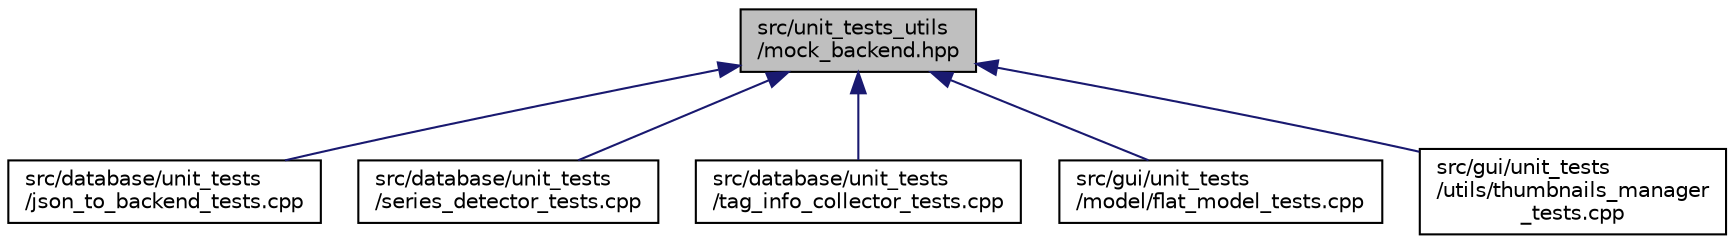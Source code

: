 digraph "src/unit_tests_utils/mock_backend.hpp"
{
 // LATEX_PDF_SIZE
  edge [fontname="Helvetica",fontsize="10",labelfontname="Helvetica",labelfontsize="10"];
  node [fontname="Helvetica",fontsize="10",shape=record];
  Node1 [label="src/unit_tests_utils\l/mock_backend.hpp",height=0.2,width=0.4,color="black", fillcolor="grey75", style="filled", fontcolor="black",tooltip=" "];
  Node1 -> Node2 [dir="back",color="midnightblue",fontsize="10",style="solid",fontname="Helvetica"];
  Node2 [label="src/database/unit_tests\l/json_to_backend_tests.cpp",height=0.2,width=0.4,color="black", fillcolor="white", style="filled",URL="$json__to__backend__tests_8cpp.html",tooltip=" "];
  Node1 -> Node3 [dir="back",color="midnightblue",fontsize="10",style="solid",fontname="Helvetica"];
  Node3 [label="src/database/unit_tests\l/series_detector_tests.cpp",height=0.2,width=0.4,color="black", fillcolor="white", style="filled",URL="$series__detector__tests_8cpp.html",tooltip=" "];
  Node1 -> Node4 [dir="back",color="midnightblue",fontsize="10",style="solid",fontname="Helvetica"];
  Node4 [label="src/database/unit_tests\l/tag_info_collector_tests.cpp",height=0.2,width=0.4,color="black", fillcolor="white", style="filled",URL="$tag__info__collector__tests_8cpp.html",tooltip=" "];
  Node1 -> Node5 [dir="back",color="midnightblue",fontsize="10",style="solid",fontname="Helvetica"];
  Node5 [label="src/gui/unit_tests\l/model/flat_model_tests.cpp",height=0.2,width=0.4,color="black", fillcolor="white", style="filled",URL="$flat__model__tests_8cpp.html",tooltip=" "];
  Node1 -> Node6 [dir="back",color="midnightblue",fontsize="10",style="solid",fontname="Helvetica"];
  Node6 [label="src/gui/unit_tests\l/utils/thumbnails_manager\l_tests.cpp",height=0.2,width=0.4,color="black", fillcolor="white", style="filled",URL="$thumbnails__manager__tests_8cpp.html",tooltip=" "];
}
